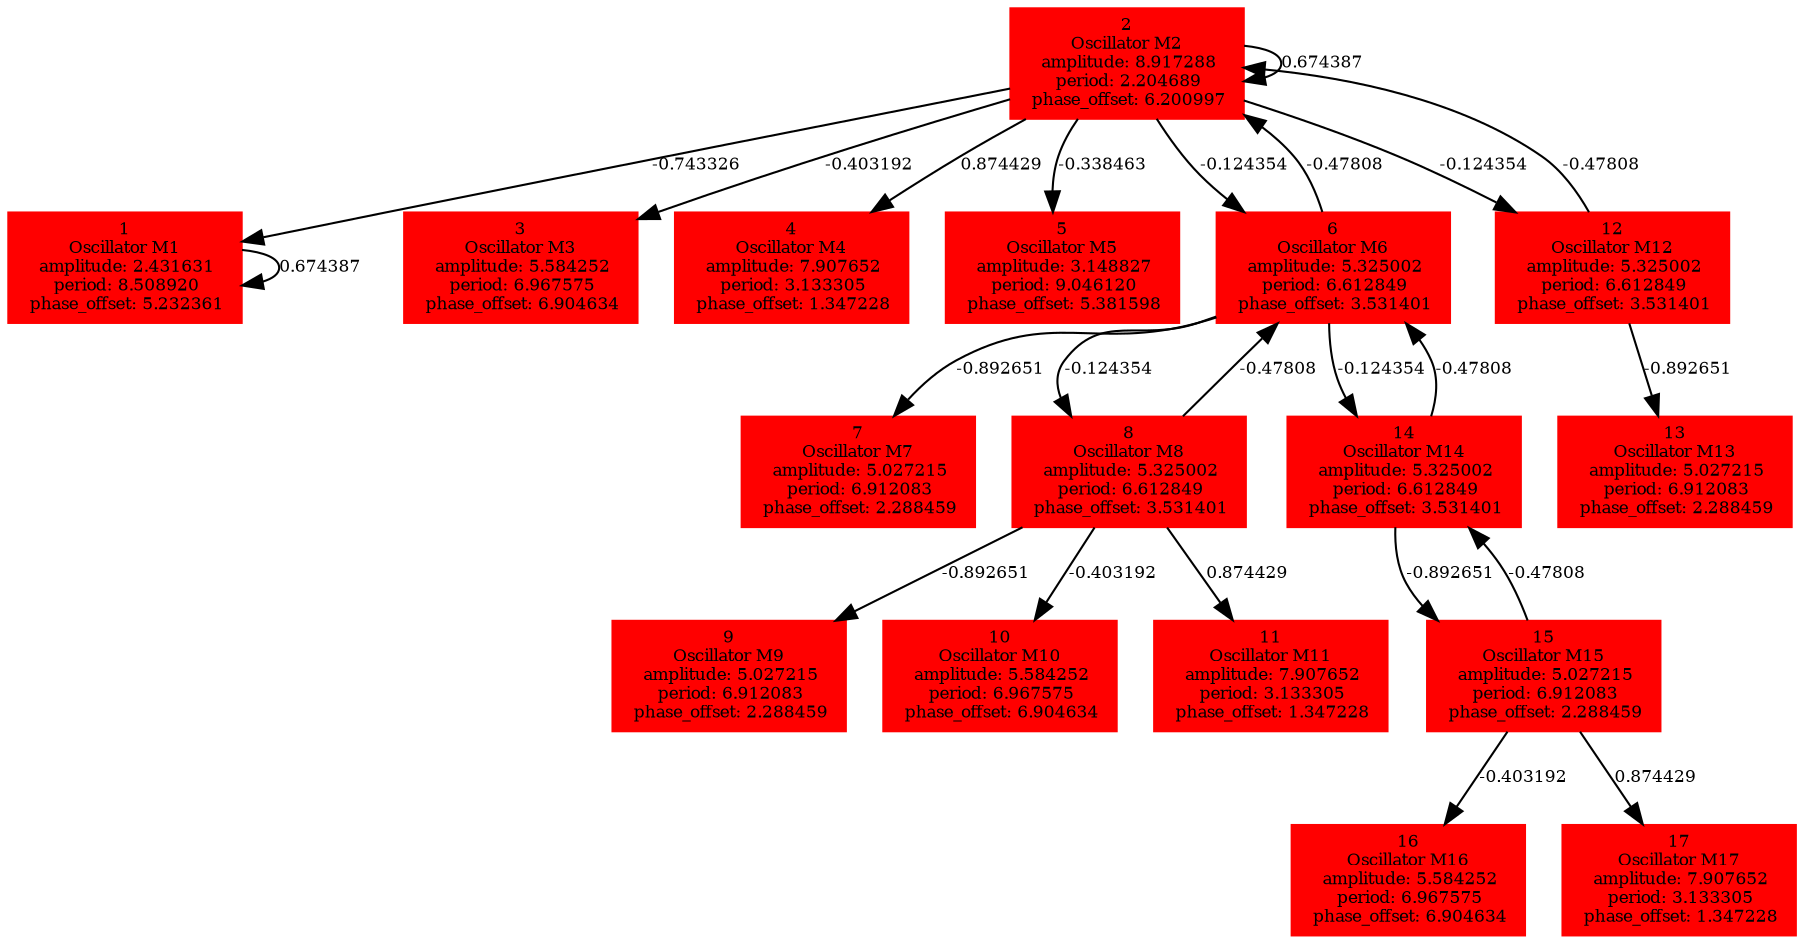  digraph g{ forcelabels=true;
1 [label=<1<BR />Oscillator M1<BR /> amplitude: 2.431631<BR /> period: 8.508920<BR /> phase_offset: 5.232361>, shape=box,color=red,style=filled,fontsize=8];
2 [label=<2<BR />Oscillator M2<BR /> amplitude: 8.917288<BR /> period: 2.204689<BR /> phase_offset: 6.200997>, shape=box,color=red,style=filled,fontsize=8];
3 [label=<3<BR />Oscillator M3<BR /> amplitude: 5.584252<BR /> period: 6.967575<BR /> phase_offset: 6.904634>, shape=box,color=red,style=filled,fontsize=8];
4 [label=<4<BR />Oscillator M4<BR /> amplitude: 7.907652<BR /> period: 3.133305<BR /> phase_offset: 1.347228>, shape=box,color=red,style=filled,fontsize=8];
5 [label=<5<BR />Oscillator M5<BR /> amplitude: 3.148827<BR /> period: 9.046120<BR /> phase_offset: 5.381598>, shape=box,color=red,style=filled,fontsize=8];
6 [label=<6<BR />Oscillator M6<BR /> amplitude: 5.325002<BR /> period: 6.612849<BR /> phase_offset: 3.531401>, shape=box,color=red,style=filled,fontsize=8];
7 [label=<7<BR />Oscillator M7<BR /> amplitude: 5.027215<BR /> period: 6.912083<BR /> phase_offset: 2.288459>, shape=box,color=red,style=filled,fontsize=8];
8 [label=<8<BR />Oscillator M8<BR /> amplitude: 5.325002<BR /> period: 6.612849<BR /> phase_offset: 3.531401>, shape=box,color=red,style=filled,fontsize=8];
9 [label=<9<BR />Oscillator M9<BR /> amplitude: 5.027215<BR /> period: 6.912083<BR /> phase_offset: 2.288459>, shape=box,color=red,style=filled,fontsize=8];
10 [label=<10<BR />Oscillator M10<BR /> amplitude: 5.584252<BR /> period: 6.967575<BR /> phase_offset: 6.904634>, shape=box,color=red,style=filled,fontsize=8];
11 [label=<11<BR />Oscillator M11<BR /> amplitude: 7.907652<BR /> period: 3.133305<BR /> phase_offset: 1.347228>, shape=box,color=red,style=filled,fontsize=8];
12 [label=<12<BR />Oscillator M12<BR /> amplitude: 5.325002<BR /> period: 6.612849<BR /> phase_offset: 3.531401>, shape=box,color=red,style=filled,fontsize=8];
13 [label=<13<BR />Oscillator M13<BR /> amplitude: 5.027215<BR /> period: 6.912083<BR /> phase_offset: 2.288459>, shape=box,color=red,style=filled,fontsize=8];
14 [label=<14<BR />Oscillator M14<BR /> amplitude: 5.325002<BR /> period: 6.612849<BR /> phase_offset: 3.531401>, shape=box,color=red,style=filled,fontsize=8];
15 [label=<15<BR />Oscillator M15<BR /> amplitude: 5.027215<BR /> period: 6.912083<BR /> phase_offset: 2.288459>, shape=box,color=red,style=filled,fontsize=8];
16 [label=<16<BR />Oscillator M16<BR /> amplitude: 5.584252<BR /> period: 6.967575<BR /> phase_offset: 6.904634>, shape=box,color=red,style=filled,fontsize=8];
17 [label=<17<BR />Oscillator M17<BR /> amplitude: 7.907652<BR /> period: 3.133305<BR /> phase_offset: 1.347228>, shape=box,color=red,style=filled,fontsize=8];
1 -> 1[label="0.674387 ",fontsize="8"];
2 -> 1[label="-0.743326 ",fontsize="8"];
2 -> 2[label="0.674387 ",fontsize="8"];
2 -> 3[label="-0.403192 ",fontsize="8"];
2 -> 4[label="0.874429 ",fontsize="8"];
2 -> 5[label="-0.338463 ",fontsize="8"];
2 -> 6[label="-0.124354 ",fontsize="8"];
2 -> 12[label="-0.124354 ",fontsize="8"];
6 -> 2[label="-0.47808 ",fontsize="8"];
6 -> 7[label="-0.892651 ",fontsize="8"];
6 -> 8[label="-0.124354 ",fontsize="8"];
6 -> 14[label="-0.124354 ",fontsize="8"];
8 -> 6[label="-0.47808 ",fontsize="8"];
8 -> 9[label="-0.892651 ",fontsize="8"];
8 -> 10[label="-0.403192 ",fontsize="8"];
8 -> 11[label="0.874429 ",fontsize="8"];
12 -> 2[label="-0.47808 ",fontsize="8"];
12 -> 13[label="-0.892651 ",fontsize="8"];
14 -> 6[label="-0.47808 ",fontsize="8"];
14 -> 15[label="-0.892651 ",fontsize="8"];
15 -> 14[label="-0.47808 ",fontsize="8"];
15 -> 16[label="-0.403192 ",fontsize="8"];
15 -> 17[label="0.874429 ",fontsize="8"];
 }
